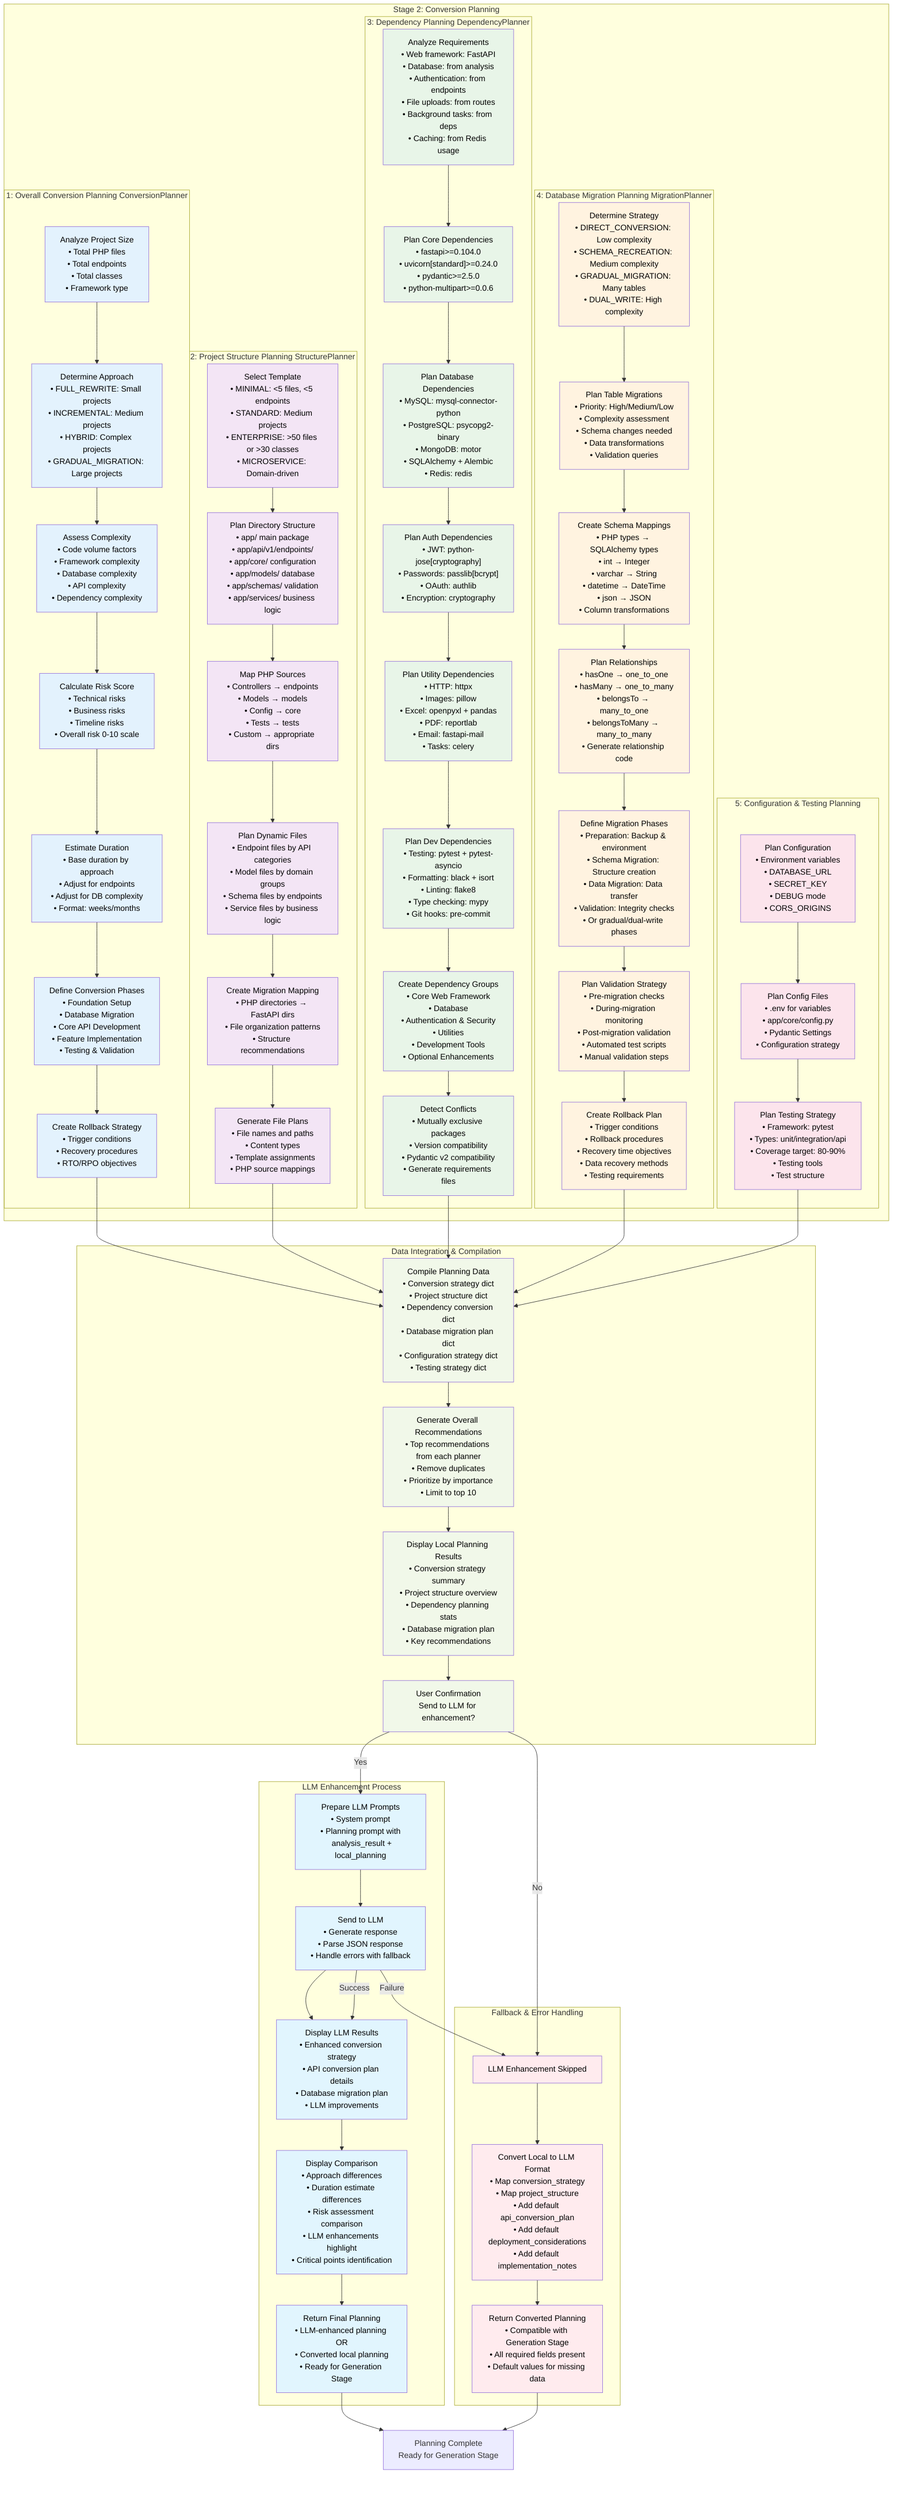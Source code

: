 graph TB
    subgraph "Stage 2: Conversion Planning"
        direction TB
        
        subgraph "1: Overall Conversion Planning ConversionPlanner"
            C1["Analyze Project Size<br/>• Total PHP files<br/>• Total endpoints<br/>• Total classes<br/>• Framework type"] --> C2["Determine Approach<br/>• FULL_REWRITE: Small projects<br/>• INCREMENTAL: Medium projects<br/>• HYBRID: Complex projects<br/>• GRADUAL_MIGRATION: Large projects"]
            C2 --> C3["Assess Complexity<br/>• Code volume factors<br/>• Framework complexity<br/>• Database complexity<br/>• API complexity<br/>• Dependency complexity"]
            C3 --> C4["Calculate Risk Score<br/>• Technical risks<br/>• Business risks<br/>• Timeline risks<br/>• Overall risk 0-10 scale"]
            C4 --> C5["Estimate Duration<br/>• Base duration by approach<br/>• Adjust for endpoints<br/>• Adjust for DB complexity<br/>• Format: weeks/months"]
            C5 --> C6["Define Conversion Phases<br/>• Foundation Setup<br/>• Database Migration<br/>• Core API Development<br/>• Feature Implementation<br/>• Testing & Validation"]
            C6 --> C7["Create Rollback Strategy<br/>• Trigger conditions<br/>• Recovery procedures<br/>• RTO/RPO objectives"]
        end
        
        subgraph "2: Project Structure Planning StructurePlanner"
            SP1["Select Template<br/>• MINIMAL: <5 files, <5 endpoints<br/>• STANDARD: Medium projects<br/>• ENTERPRISE: >50 files or >30 classes<br/>• MICROSERVICE: Domain-driven"] --> SP2["Plan Directory Structure<br/>• app/ main package<br/>• app/api/v1/endpoints/<br/>• app/core/ configuration<br/>• app/models/ database<br/>• app/schemas/ validation<br/>• app/services/ business logic"]
            SP2 --> SP3["Map PHP Sources<br/>• Controllers → endpoints<br/>• Models → models<br/>• Config → core<br/>• Tests → tests<br/>• Custom → appropriate dirs"]
            SP3 --> SP4["Plan Dynamic Files<br/>• Endpoint files by API categories<br/>• Model files by domain groups<br/>• Schema files by endpoints<br/>• Service files by business logic"]
            SP4 --> SP5["Create Migration Mapping<br/>• PHP directories → FastAPI dirs<br/>• File organization patterns<br/>• Structure recommendations"]
            SP5 --> SP6["Generate File Plans<br/>• File names and paths<br/>• Content types<br/>• Template assignments<br/>• PHP source mappings"]
        end
        
        subgraph "3: Dependency Planning DependencyPlanner"
            DP1["Analyze Requirements<br/>• Web framework: FastAPI<br/>• Database: from analysis<br/>• Authentication: from endpoints<br/>• File uploads: from routes<br/>• Background tasks: from deps<br/>• Caching: from Redis usage"] --> DP2["Plan Core Dependencies<br/>• fastapi>=0.104.0<br/>• uvicorn[standard]>=0.24.0<br/>• pydantic>=2.5.0<br/>• python-multipart>=0.0.6"]
            DP2 --> DP3["Plan Database Dependencies<br/>• MySQL: mysql-connector-python<br/>• PostgreSQL: psycopg2-binary<br/>• MongoDB: motor<br/>• SQLAlchemy + Alembic<br/>• Redis: redis"]
            DP3 --> DP4["Plan Auth Dependencies<br/>• JWT: python-jose[cryptography]<br/>• Passwords: passlib[bcrypt]<br/>• OAuth: authlib<br/>• Encryption: cryptography"]
            DP4 --> DP5["Plan Utility Dependencies<br/>• HTTP: httpx<br/>• Images: pillow<br/>• Excel: openpyxl + pandas<br/>• PDF: reportlab<br/>• Email: fastapi-mail<br/>• Tasks: celery"]
            DP5 --> DP6["Plan Dev Dependencies<br/>• Testing: pytest + pytest-asyncio<br/>• Formatting: black + isort<br/>• Linting: flake8<br/>• Type checking: mypy<br/>• Git hooks: pre-commit"]
            DP6 --> DP7["Create Dependency Groups<br/>• Core Web Framework<br/>• Database<br/>• Authentication & Security<br/>• Utilities<br/>• Development Tools<br/>• Optional Enhancements"]
            DP7 --> DP8["Detect Conflicts<br/>• Mutually exclusive packages<br/>• Version compatibility<br/>• Pydantic v2 compatibility<br/>• Generate requirements files"]
        end
        
        subgraph "4: Database Migration Planning MigrationPlanner"
            MP1["Determine Strategy<br/>• DIRECT_CONVERSION: Low complexity<br/>• SCHEMA_RECREATION: Medium complexity<br/>• GRADUAL_MIGRATION: Many tables<br/>• DUAL_WRITE: High complexity"] --> MP2["Plan Table Migrations<br/>• Priority: High/Medium/Low<br/>• Complexity assessment<br/>• Schema changes needed<br/>• Data transformations<br/>• Validation queries"]
            MP2 --> MP3["Create Schema Mappings<br/>• PHP types → SQLAlchemy types<br/>• int → Integer<br/>• varchar → String<br/>• datetime → DateTime<br/>• json → JSON<br/>• Column transformations"]
            MP3 --> MP4["Plan Relationships<br/>• hasOne → one_to_one<br/>• hasMany → one_to_many<br/>• belongsTo → many_to_one<br/>• belongsToMany → many_to_many<br/>• Generate relationship code"]
            MP4 --> MP5["Define Migration Phases<br/>• Preparation: Backup & environment<br/>• Schema Migration: Structure creation<br/>• Data Migration: Data transfer<br/>• Validation: Integrity checks<br/>• Or gradual/dual-write phases"]
            MP5 --> MP6["Plan Validation Strategy<br/>• Pre-migration checks<br/>• During-migration monitoring<br/>• Post-migration validation<br/>• Automated test scripts<br/>• Manual validation steps"]
            MP6 --> MP7["Create Rollback Plan<br/>• Trigger conditions<br/>• Rollback procedures<br/>• Recovery time objectives<br/>• Data recovery methods<br/>• Testing requirements"]
        end
        
        subgraph "5: Configuration & Testing Planning"
            CT1["Plan Configuration<br/>• Environment variables<br/>• DATABASE_URL<br/>• SECRET_KEY<br/>• DEBUG mode<br/>• CORS_ORIGINS"] --> CT2["Plan Config Files<br/>• .env for variables<br/>• app/core/config.py<br/>• Pydantic Settings<br/>• Configuration strategy"]
            CT2 --> CT3["Plan Testing Strategy<br/>• Framework: pytest<br/>• Types: unit/integration/api<br/>• Coverage target: 80-90%<br/>• Testing tools<br/>• Test structure"]
        end
    end
    
    subgraph "Data Integration & Compilation"
        INT1["Compile Planning Data<br/>• Conversion strategy dict<br/>• Project structure dict<br/>• Dependency conversion dict<br/>• Database migration plan dict<br/>• Configuration strategy dict<br/>• Testing strategy dict"] --> INT2["Generate Overall Recommendations<br/>• Top recommendations from each planner<br/>• Remove duplicates<br/>• Prioritize by importance<br/>• Limit to top 10"]
        INT2 --> INT3["Display Local Planning Results<br/>• Conversion strategy summary<br/>• Project structure overview<br/>• Dependency planning stats<br/>• Database migration plan<br/>• Key recommendations"]
        INT3 --> INT4["User Confirmation<br/>Send to LLM for enhancement?"]
    end
    
    subgraph "LLM Enhancement Process"
        LLM1["Prepare LLM Prompts<br/>• System prompt<br/>• Planning prompt with<br/>  analysis_result + local_planning"] --> LLM2["Send to LLM<br/>• Generate response<br/>• Parse JSON response<br/>• Handle errors with fallback"]
        LLM2 --> LLM3["Display LLM Results<br/>• Enhanced conversion strategy<br/>• API conversion plan details<br/>• Database migration plan<br/>• LLM improvements"]
        LLM3 --> LLM4["Display Comparison<br/>• Approach differences<br/>• Duration estimate differences<br/>• Risk assessment comparison<br/>• LLM enhancements highlight<br/>• Critical points identification"]
        LLM4 --> LLM5["Return Final Planning<br/>• LLM-enhanced planning OR<br/>• Converted local planning<br/>• Ready for Generation Stage"]
    end
    
    subgraph "Fallback & Error Handling"
        FB1["LLM Enhancement Skipped"] --> FB2["Convert Local to LLM Format<br/>• Map conversion_strategy<br/>• Map project_structure<br/>• Add default api_conversion_plan<br/>• Add default deployment_considerations<br/>• Add default implementation_notes"]
        FB2 --> FB3["Return Converted Planning<br/>• Compatible with Generation Stage<br/>• All required fields present<br/>• Default values for missing data"]
    end
    
    %% Connect the main flows
    C7 --> INT1
    SP6 --> INT1
    DP8 --> INT1
    MP7 --> INT1
    CT3 --> INT1
    
    INT4 -->|Yes| LLM1
    INT4 -->|No| FB1
    
    LLM2 -->|Success| LLM3
    LLM2 -->|Failure| FB1
    
    LLM5 --> RESULT["Planning Complete<br/>Ready for Generation Stage"]
    FB3 --> RESULT
    
    %% Styling
    classDef conversion fill:#e3f2fd,color:#000
    classDef structure fill:#f3e5f5,color:#000
    classDef dependency fill:#e8f5e8,color:#000
    classDef migration fill:#fff3e0,color:#000
    classDef config fill:#fce4ec,color:#000
    classDef integration fill:#f1f8e9,color:#000
    classDef llm fill:#e1f5fe,color:#000
    classDef fallback fill:#ffebee,color:#000
    
    class C1,C2,C3,C4,C5,C6,C7 conversion
    class SP1,SP2,SP3,SP4,SP5,SP6 structure
    class DP1,DP2,DP3,DP4,DP5,DP6,DP7,DP8 dependency
    class MP1,MP2,MP3,MP4,MP5,MP6,MP7 migration
    class CT1,CT2,CT3 config
    class INT1,INT2,INT3,INT4 integration
    class LLM1,LLM2,LLM3,LLM4,LLM5 llm
    class FB1,FB2,FB3 fallback